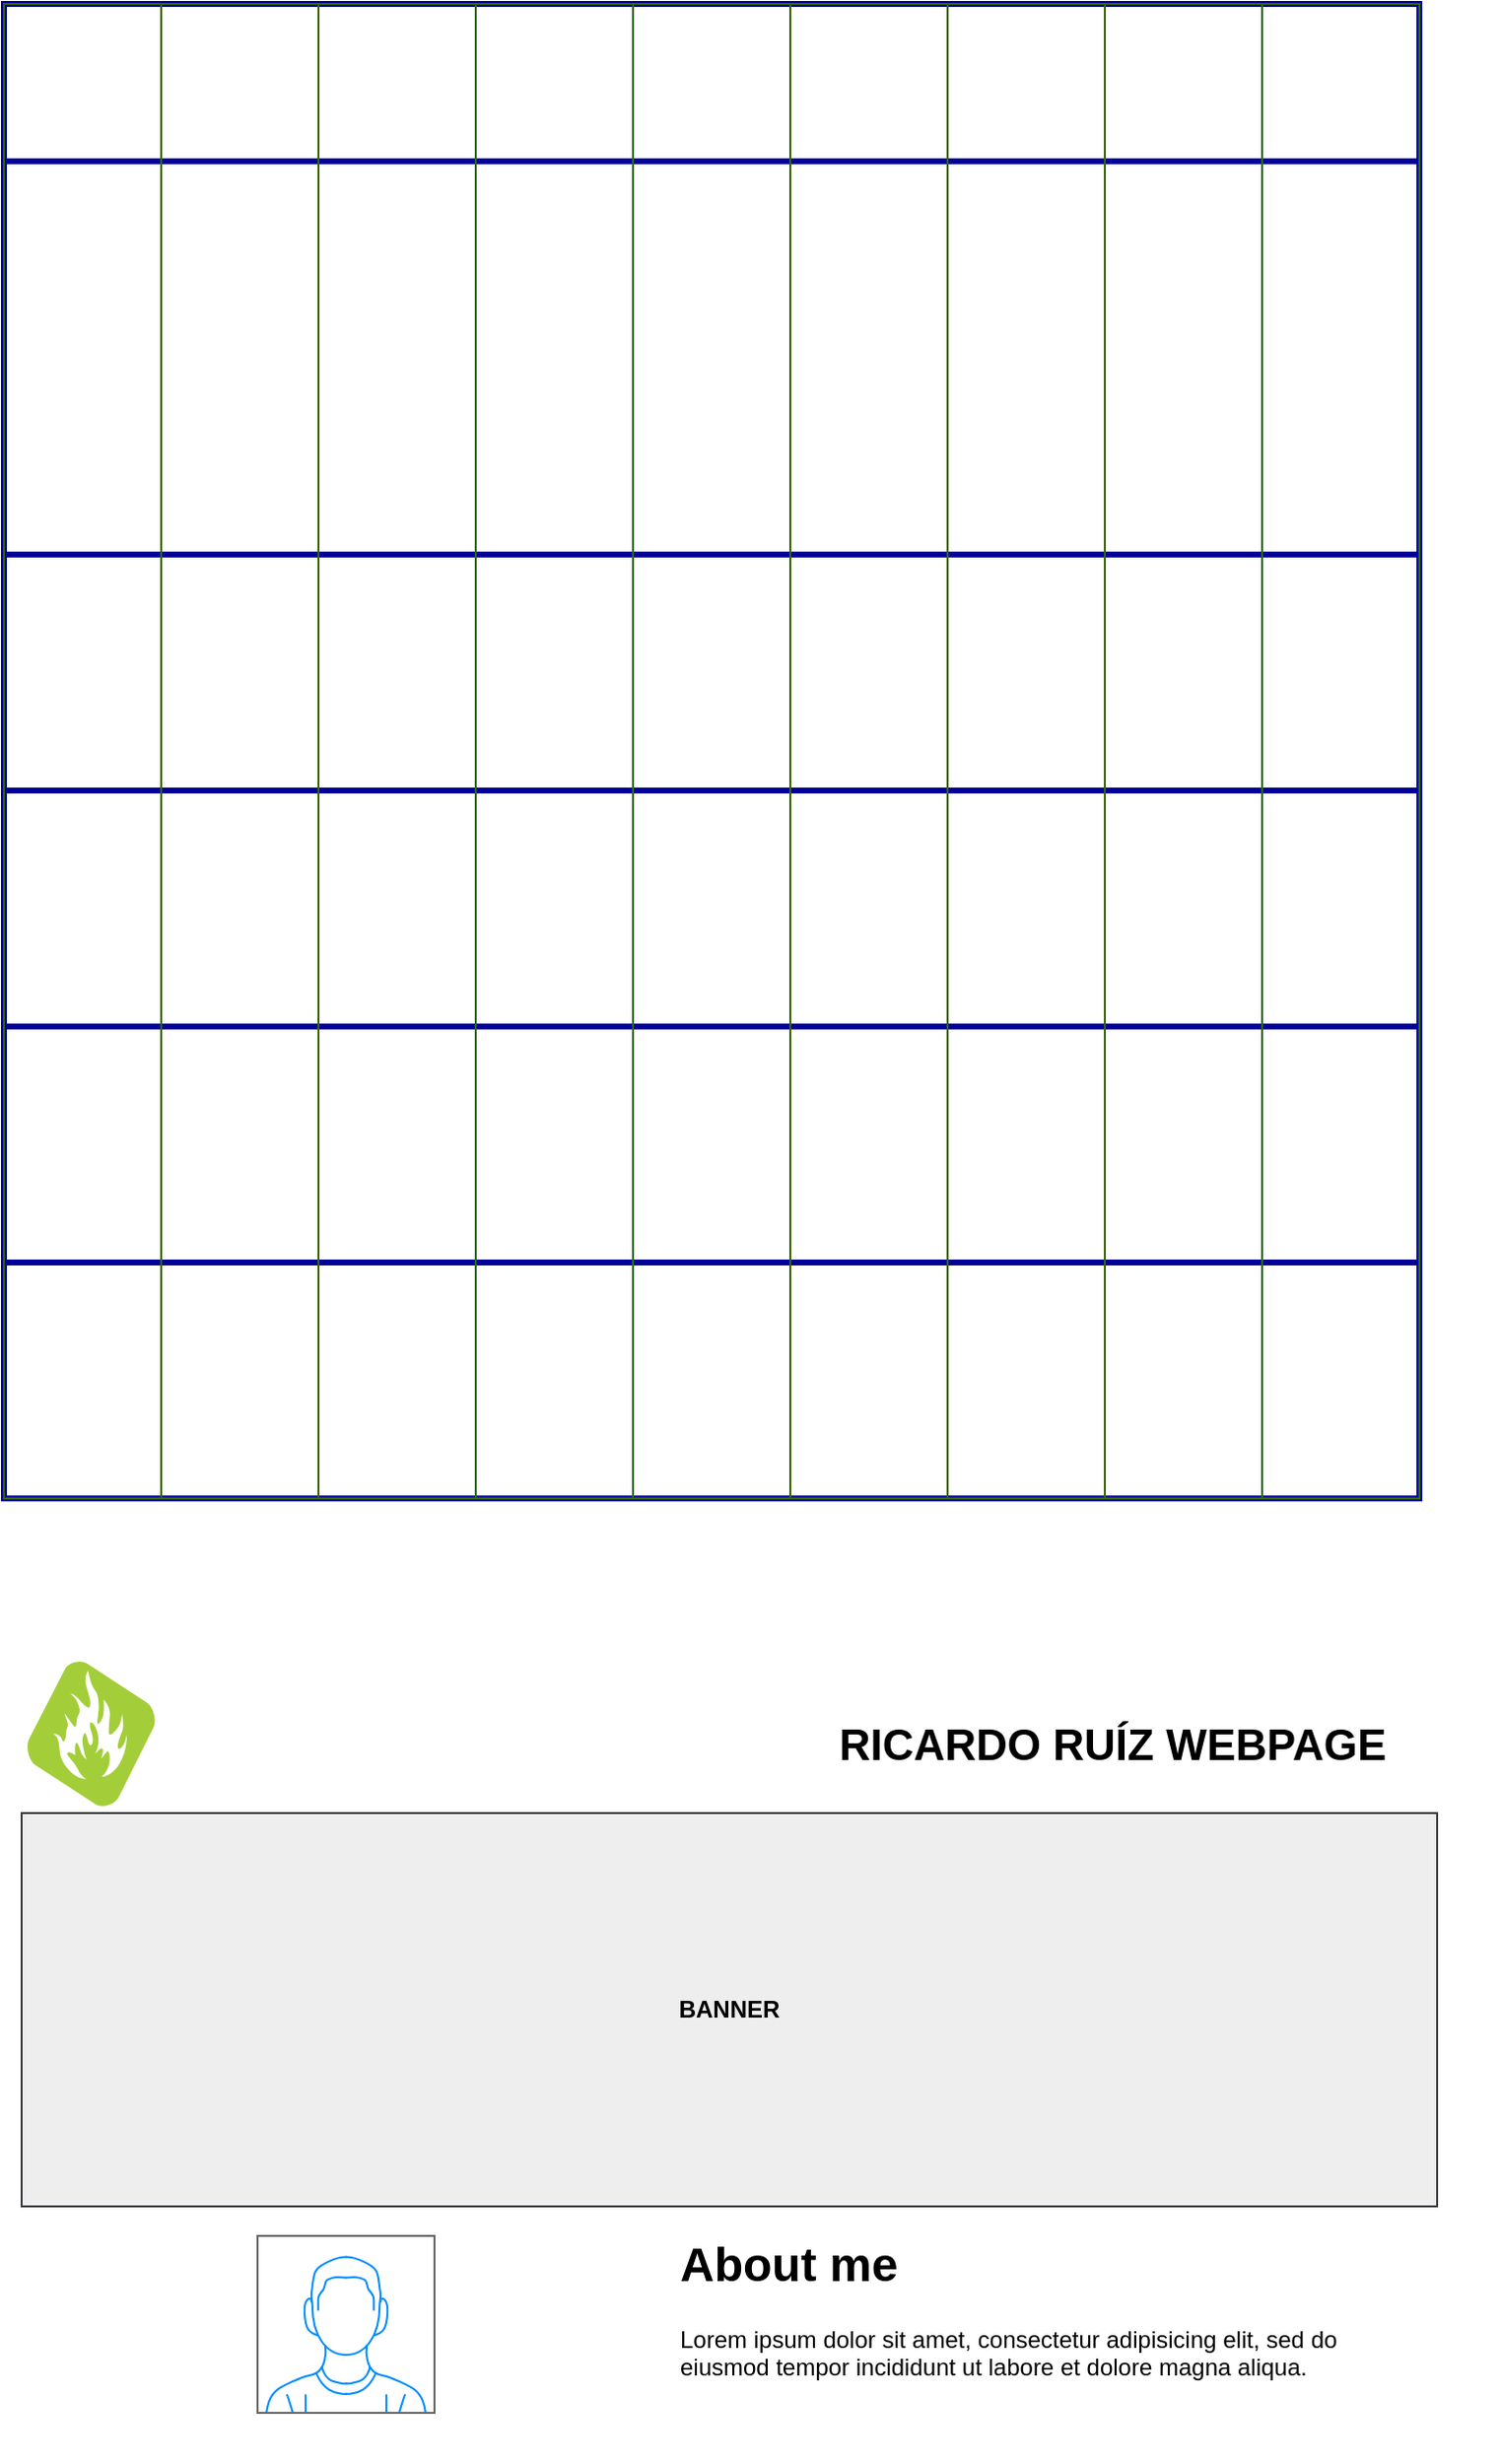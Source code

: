 <mxfile version="15.8.5" type="github">
  <diagram id="Gywh-QFcYTV1GHyi83lR" name="Page-1">
    <mxGraphModel dx="2370" dy="1330" grid="1" gridSize="10" guides="1" tooltips="1" connect="1" arrows="1" fold="1" page="1" pageScale="1" pageWidth="850" pageHeight="1100" math="0" shadow="0">
      <root>
        <mxCell id="0" />
        <mxCell id="1" parent="0" />
        <mxCell id="R8rxgr2pULx4NfKm801h-16" value="" style="group" vertex="1" connectable="0" parent="1">
          <mxGeometry x="41" y="40" width="760" height="760" as="geometry" />
        </mxCell>
        <mxCell id="R8rxgr2pULx4NfKm801h-3" value="" style="rounded=0;whiteSpace=wrap;html=1;strokeWidth=3;strokeColor=#000099;" vertex="1" parent="R8rxgr2pULx4NfKm801h-16">
          <mxGeometry width="720" height="80" as="geometry" />
        </mxCell>
        <mxCell id="R8rxgr2pULx4NfKm801h-5" value="" style="rounded=0;whiteSpace=wrap;html=1;strokeWidth=3;strokeColor=#000099;" vertex="1" parent="R8rxgr2pULx4NfKm801h-16">
          <mxGeometry y="640" width="720" height="120" as="geometry" />
        </mxCell>
        <mxCell id="R8rxgr2pULx4NfKm801h-7" value="" style="rounded=0;whiteSpace=wrap;html=1;strokeWidth=3;strokeColor=#000099;" vertex="1" parent="R8rxgr2pULx4NfKm801h-16">
          <mxGeometry y="80" width="720" height="200" as="geometry" />
        </mxCell>
        <mxCell id="R8rxgr2pULx4NfKm801h-8" value="" style="rounded=0;whiteSpace=wrap;html=1;strokeWidth=3;strokeColor=#000099;" vertex="1" parent="R8rxgr2pULx4NfKm801h-16">
          <mxGeometry y="280" width="720" height="120" as="geometry" />
        </mxCell>
        <mxCell id="R8rxgr2pULx4NfKm801h-9" value="" style="rounded=0;whiteSpace=wrap;html=1;strokeWidth=3;strokeColor=#000099;" vertex="1" parent="R8rxgr2pULx4NfKm801h-16">
          <mxGeometry y="400" width="720" height="120" as="geometry" />
        </mxCell>
        <mxCell id="R8rxgr2pULx4NfKm801h-15" value="" style="rounded=0;whiteSpace=wrap;html=1;strokeWidth=3;strokeColor=#000099;" vertex="1" parent="R8rxgr2pULx4NfKm801h-16">
          <mxGeometry y="520" width="720" height="120" as="geometry" />
        </mxCell>
        <mxCell id="R8rxgr2pULx4NfKm801h-48" value="" style="rounded=0;whiteSpace=wrap;html=1;strokeColor=#336600;strokeWidth=1;fillColor=none;" vertex="1" parent="R8rxgr2pULx4NfKm801h-16">
          <mxGeometry x="560" width="80" height="760" as="geometry" />
        </mxCell>
        <mxCell id="R8rxgr2pULx4NfKm801h-49" value="" style="rounded=0;whiteSpace=wrap;html=1;strokeColor=#336600;strokeWidth=1;fillColor=none;" vertex="1" parent="R8rxgr2pULx4NfKm801h-16">
          <mxGeometry x="640" width="80" height="760" as="geometry" />
        </mxCell>
        <mxCell id="R8rxgr2pULx4NfKm801h-73" value="" style="group" vertex="1" connectable="0" parent="R8rxgr2pULx4NfKm801h-16">
          <mxGeometry width="720" height="760" as="geometry" />
        </mxCell>
        <mxCell id="R8rxgr2pULx4NfKm801h-17" value="" style="rounded=0;whiteSpace=wrap;html=1;strokeColor=#336600;strokeWidth=1;fillColor=none;" vertex="1" parent="R8rxgr2pULx4NfKm801h-73">
          <mxGeometry width="80" height="760" as="geometry" />
        </mxCell>
        <mxCell id="R8rxgr2pULx4NfKm801h-34" value="" style="rounded=0;whiteSpace=wrap;html=1;strokeColor=#336600;strokeWidth=1;fillColor=none;" vertex="1" parent="R8rxgr2pULx4NfKm801h-73">
          <mxGeometry x="80" width="80" height="760" as="geometry" />
        </mxCell>
        <mxCell id="R8rxgr2pULx4NfKm801h-43" value="" style="rounded=0;whiteSpace=wrap;html=1;strokeColor=#336600;strokeWidth=1;fillColor=none;" vertex="1" parent="R8rxgr2pULx4NfKm801h-73">
          <mxGeometry x="160" width="80" height="760" as="geometry" />
        </mxCell>
        <mxCell id="R8rxgr2pULx4NfKm801h-44" value="" style="rounded=0;whiteSpace=wrap;html=1;strokeColor=#336600;strokeWidth=1;fillColor=none;" vertex="1" parent="R8rxgr2pULx4NfKm801h-73">
          <mxGeometry x="240" width="80" height="760" as="geometry" />
        </mxCell>
        <mxCell id="R8rxgr2pULx4NfKm801h-45" value="" style="rounded=0;whiteSpace=wrap;html=1;strokeColor=#336600;strokeWidth=1;fillColor=none;" vertex="1" parent="R8rxgr2pULx4NfKm801h-73">
          <mxGeometry x="320" width="80" height="760" as="geometry" />
        </mxCell>
        <mxCell id="R8rxgr2pULx4NfKm801h-46" value="" style="rounded=0;whiteSpace=wrap;html=1;strokeColor=#336600;strokeWidth=1;fillColor=none;" vertex="1" parent="R8rxgr2pULx4NfKm801h-73">
          <mxGeometry x="400" width="80" height="760" as="geometry" />
        </mxCell>
        <mxCell id="R8rxgr2pULx4NfKm801h-47" value="" style="rounded=0;whiteSpace=wrap;html=1;strokeColor=#336600;strokeWidth=1;fillColor=none;" vertex="1" parent="R8rxgr2pULx4NfKm801h-73">
          <mxGeometry x="480" width="80" height="760" as="geometry" />
        </mxCell>
        <mxCell id="R8rxgr2pULx4NfKm801h-76" value="" style="rounded=0;whiteSpace=wrap;html=1;strokeColor=#336600;strokeWidth=1;fillColor=none;" vertex="1" parent="R8rxgr2pULx4NfKm801h-73">
          <mxGeometry x="80" width="80" height="760" as="geometry" />
        </mxCell>
        <mxCell id="R8rxgr2pULx4NfKm801h-77" value="" style="rounded=0;whiteSpace=wrap;html=1;strokeColor=#336600;strokeWidth=1;fillColor=none;" vertex="1" parent="R8rxgr2pULx4NfKm801h-73">
          <mxGeometry width="80" height="760" as="geometry" />
        </mxCell>
        <mxCell id="R8rxgr2pULx4NfKm801h-78" value="" style="rounded=0;whiteSpace=wrap;html=1;strokeColor=#336600;strokeWidth=1;fillColor=none;" vertex="1" parent="R8rxgr2pULx4NfKm801h-73">
          <mxGeometry x="160" width="80" height="760" as="geometry" />
        </mxCell>
        <mxCell id="R8rxgr2pULx4NfKm801h-79" value="" style="rounded=0;whiteSpace=wrap;html=1;strokeColor=#336600;strokeWidth=1;fillColor=none;" vertex="1" parent="R8rxgr2pULx4NfKm801h-73">
          <mxGeometry x="240" width="80" height="760" as="geometry" />
        </mxCell>
        <mxCell id="R8rxgr2pULx4NfKm801h-87" value="" style="group" vertex="1" connectable="0" parent="R8rxgr2pULx4NfKm801h-73">
          <mxGeometry width="720" height="760" as="geometry" />
        </mxCell>
        <mxCell id="R8rxgr2pULx4NfKm801h-71" value="" style="rounded=0;whiteSpace=wrap;html=1;strokeColor=#336600;strokeWidth=1;fillColor=none;" vertex="1" parent="R8rxgr2pULx4NfKm801h-87">
          <mxGeometry x="640" width="80" height="760" as="geometry" />
        </mxCell>
        <mxCell id="R8rxgr2pULx4NfKm801h-72" value="" style="rounded=0;whiteSpace=wrap;html=1;strokeColor=#336600;strokeWidth=1;fillColor=none;" vertex="1" parent="R8rxgr2pULx4NfKm801h-87">
          <mxGeometry x="560" width="80" height="760" as="geometry" />
        </mxCell>
        <mxCell id="R8rxgr2pULx4NfKm801h-80" value="" style="rounded=0;whiteSpace=wrap;html=1;strokeColor=#336600;strokeWidth=1;fillColor=none;" vertex="1" parent="R8rxgr2pULx4NfKm801h-87">
          <mxGeometry x="80" width="80" height="760" as="geometry" />
        </mxCell>
        <mxCell id="R8rxgr2pULx4NfKm801h-81" value="" style="rounded=0;whiteSpace=wrap;html=1;strokeColor=#336600;strokeWidth=1;fillColor=none;" vertex="1" parent="R8rxgr2pULx4NfKm801h-87">
          <mxGeometry width="80" height="760" as="geometry" />
        </mxCell>
        <mxCell id="R8rxgr2pULx4NfKm801h-82" value="" style="rounded=0;whiteSpace=wrap;html=1;strokeColor=#336600;strokeWidth=1;fillColor=none;" vertex="1" parent="R8rxgr2pULx4NfKm801h-87">
          <mxGeometry x="160" width="80" height="760" as="geometry" />
        </mxCell>
        <mxCell id="R8rxgr2pULx4NfKm801h-83" value="" style="rounded=0;whiteSpace=wrap;html=1;strokeColor=#336600;strokeWidth=1;fillColor=none;" vertex="1" parent="R8rxgr2pULx4NfKm801h-87">
          <mxGeometry x="240" width="80" height="760" as="geometry" />
        </mxCell>
        <mxCell id="R8rxgr2pULx4NfKm801h-84" value="" style="rounded=0;whiteSpace=wrap;html=1;strokeColor=#336600;strokeWidth=1;fillColor=none;" vertex="1" parent="R8rxgr2pULx4NfKm801h-87">
          <mxGeometry x="320" width="80" height="760" as="geometry" />
        </mxCell>
        <mxCell id="R8rxgr2pULx4NfKm801h-85" value="" style="rounded=0;whiteSpace=wrap;html=1;strokeColor=#336600;strokeWidth=1;fillColor=none;" vertex="1" parent="R8rxgr2pULx4NfKm801h-87">
          <mxGeometry x="480" width="80" height="760" as="geometry" />
        </mxCell>
        <mxCell id="R8rxgr2pULx4NfKm801h-86" value="" style="rounded=0;whiteSpace=wrap;html=1;strokeColor=#336600;strokeWidth=1;fillColor=none;" vertex="1" parent="R8rxgr2pULx4NfKm801h-87">
          <mxGeometry x="400" width="80" height="760" as="geometry" />
        </mxCell>
        <mxCell id="R8rxgr2pULx4NfKm801h-69" value="&lt;h1&gt;About me&lt;/h1&gt;&lt;p&gt;Lorem ipsum dolor sit amet, consectetur adipisicing elit, sed do eiusmod tempor incididunt ut labore et dolore magna aliqua.&lt;/p&gt;" style="text;html=1;strokeColor=none;fillColor=none;spacing=5;spacingTop=-20;whiteSpace=wrap;overflow=hidden;rounded=0;labelBackgroundColor=none;" vertex="1" parent="1">
          <mxGeometry x="380" y="1170" width="370" height="120" as="geometry" />
        </mxCell>
        <mxCell id="R8rxgr2pULx4NfKm801h-50" value="" style="verticalLabelPosition=bottom;shadow=0;dashed=0;align=center;html=1;verticalAlign=top;strokeWidth=1;shape=mxgraph.mockup.containers.userMale;strokeColor=#666666;strokeColor2=#008cff;fillColor=none;" vertex="1" parent="1">
          <mxGeometry x="170" y="1175" width="90" height="90" as="geometry" />
        </mxCell>
        <mxCell id="R8rxgr2pULx4NfKm801h-68" value="&lt;b&gt;BANNER&lt;/b&gt;" style="rounded=0;whiteSpace=wrap;html=1;strokeColor=#36393d;strokeWidth=1;fillColor=#eeeeee;labelBackgroundColor=none;" vertex="1" parent="1">
          <mxGeometry x="50" y="960" width="720" height="200" as="geometry" />
        </mxCell>
        <mxCell id="R8rxgr2pULx4NfKm801h-70" value="" style="dashed=0;outlineConnect=0;html=1;align=center;labelPosition=center;verticalLabelPosition=bottom;verticalAlign=top;shape=mxgraph.weblogos.adfty;fillColor=#66E8F3;gradientColor=#1C7CBA;labelBackgroundColor=none;strokeColor=#336600;strokeWidth=1;" vertex="1" parent="1">
          <mxGeometry x="50" y="880" width="70" height="80" as="geometry" />
        </mxCell>
        <mxCell id="R8rxgr2pULx4NfKm801h-64" value="RICARDO RUÍZ WEBPAGE" style="text;html=1;strokeColor=none;fillColor=none;align=center;verticalAlign=middle;whiteSpace=wrap;rounded=0;fontSize=22;fontStyle=1" vertex="1" parent="1">
          <mxGeometry x="460" y="890" width="290" height="72" as="geometry" />
        </mxCell>
      </root>
    </mxGraphModel>
  </diagram>
</mxfile>
